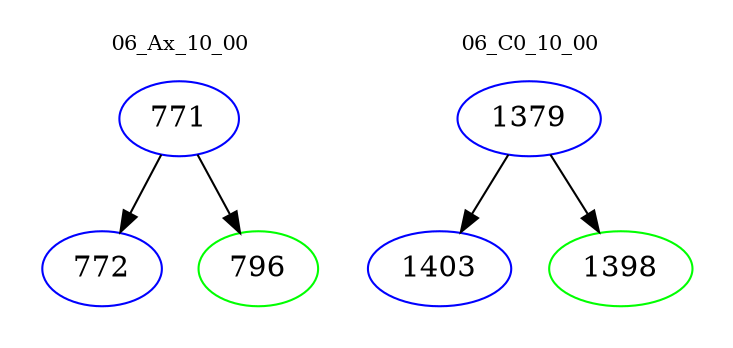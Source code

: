 digraph{
subgraph cluster_0 {
color = white
label = "06_Ax_10_00";
fontsize=10;
T0_771 [label="771", color="blue"]
T0_771 -> T0_772 [color="black"]
T0_772 [label="772", color="blue"]
T0_771 -> T0_796 [color="black"]
T0_796 [label="796", color="green"]
}
subgraph cluster_1 {
color = white
label = "06_C0_10_00";
fontsize=10;
T1_1379 [label="1379", color="blue"]
T1_1379 -> T1_1403 [color="black"]
T1_1403 [label="1403", color="blue"]
T1_1379 -> T1_1398 [color="black"]
T1_1398 [label="1398", color="green"]
}
}

